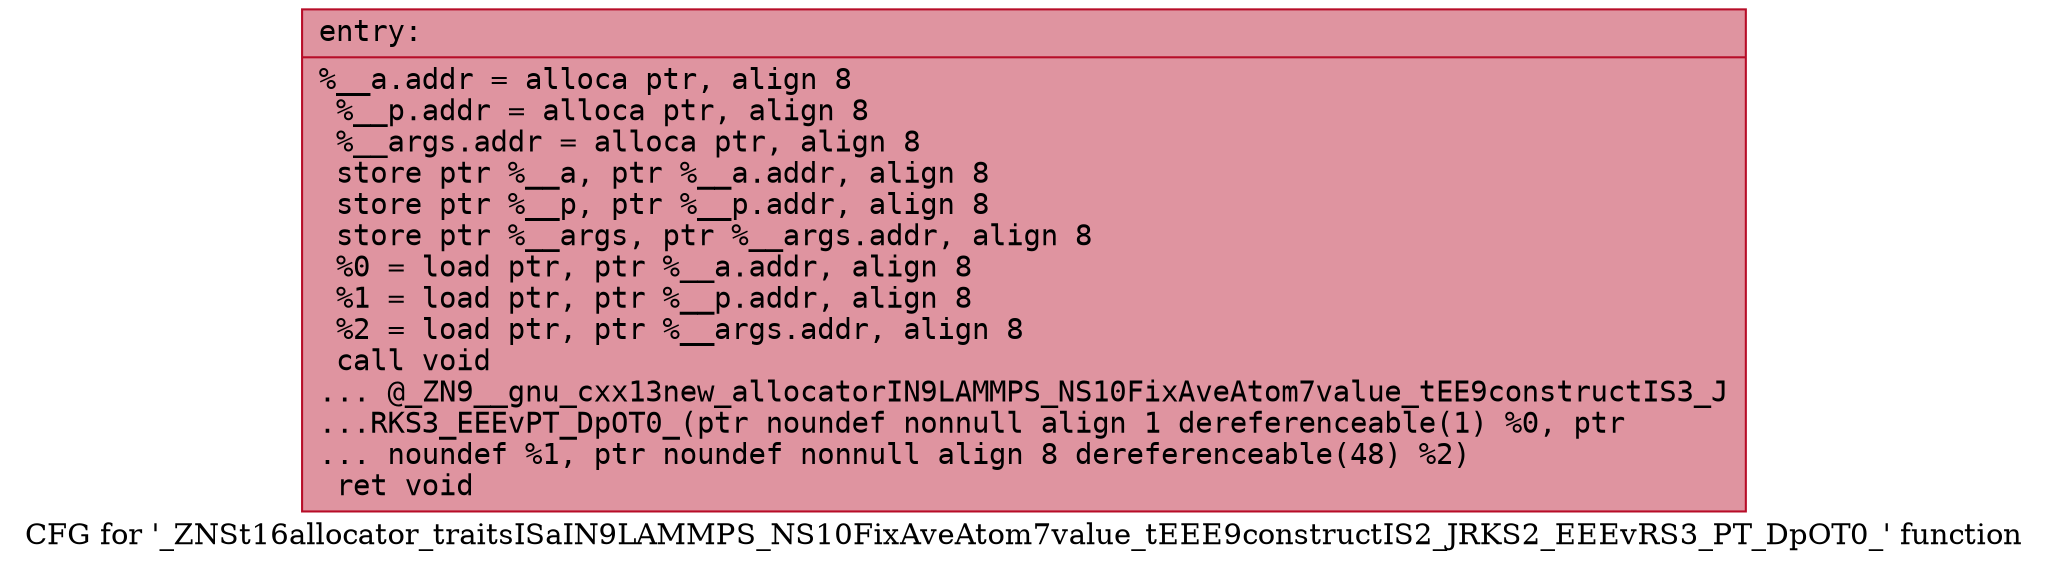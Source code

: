 digraph "CFG for '_ZNSt16allocator_traitsISaIN9LAMMPS_NS10FixAveAtom7value_tEEE9constructIS2_JRKS2_EEEvRS3_PT_DpOT0_' function" {
	label="CFG for '_ZNSt16allocator_traitsISaIN9LAMMPS_NS10FixAveAtom7value_tEEE9constructIS2_JRKS2_EEEvRS3_PT_DpOT0_' function";

	Node0x55d08674fe70 [shape=record,color="#b70d28ff", style=filled, fillcolor="#b70d2870" fontname="Courier",label="{entry:\l|  %__a.addr = alloca ptr, align 8\l  %__p.addr = alloca ptr, align 8\l  %__args.addr = alloca ptr, align 8\l  store ptr %__a, ptr %__a.addr, align 8\l  store ptr %__p, ptr %__p.addr, align 8\l  store ptr %__args, ptr %__args.addr, align 8\l  %0 = load ptr, ptr %__a.addr, align 8\l  %1 = load ptr, ptr %__p.addr, align 8\l  %2 = load ptr, ptr %__args.addr, align 8\l  call void\l... @_ZN9__gnu_cxx13new_allocatorIN9LAMMPS_NS10FixAveAtom7value_tEE9constructIS3_J\l...RKS3_EEEvPT_DpOT0_(ptr noundef nonnull align 1 dereferenceable(1) %0, ptr\l... noundef %1, ptr noundef nonnull align 8 dereferenceable(48) %2)\l  ret void\l}"];
}
